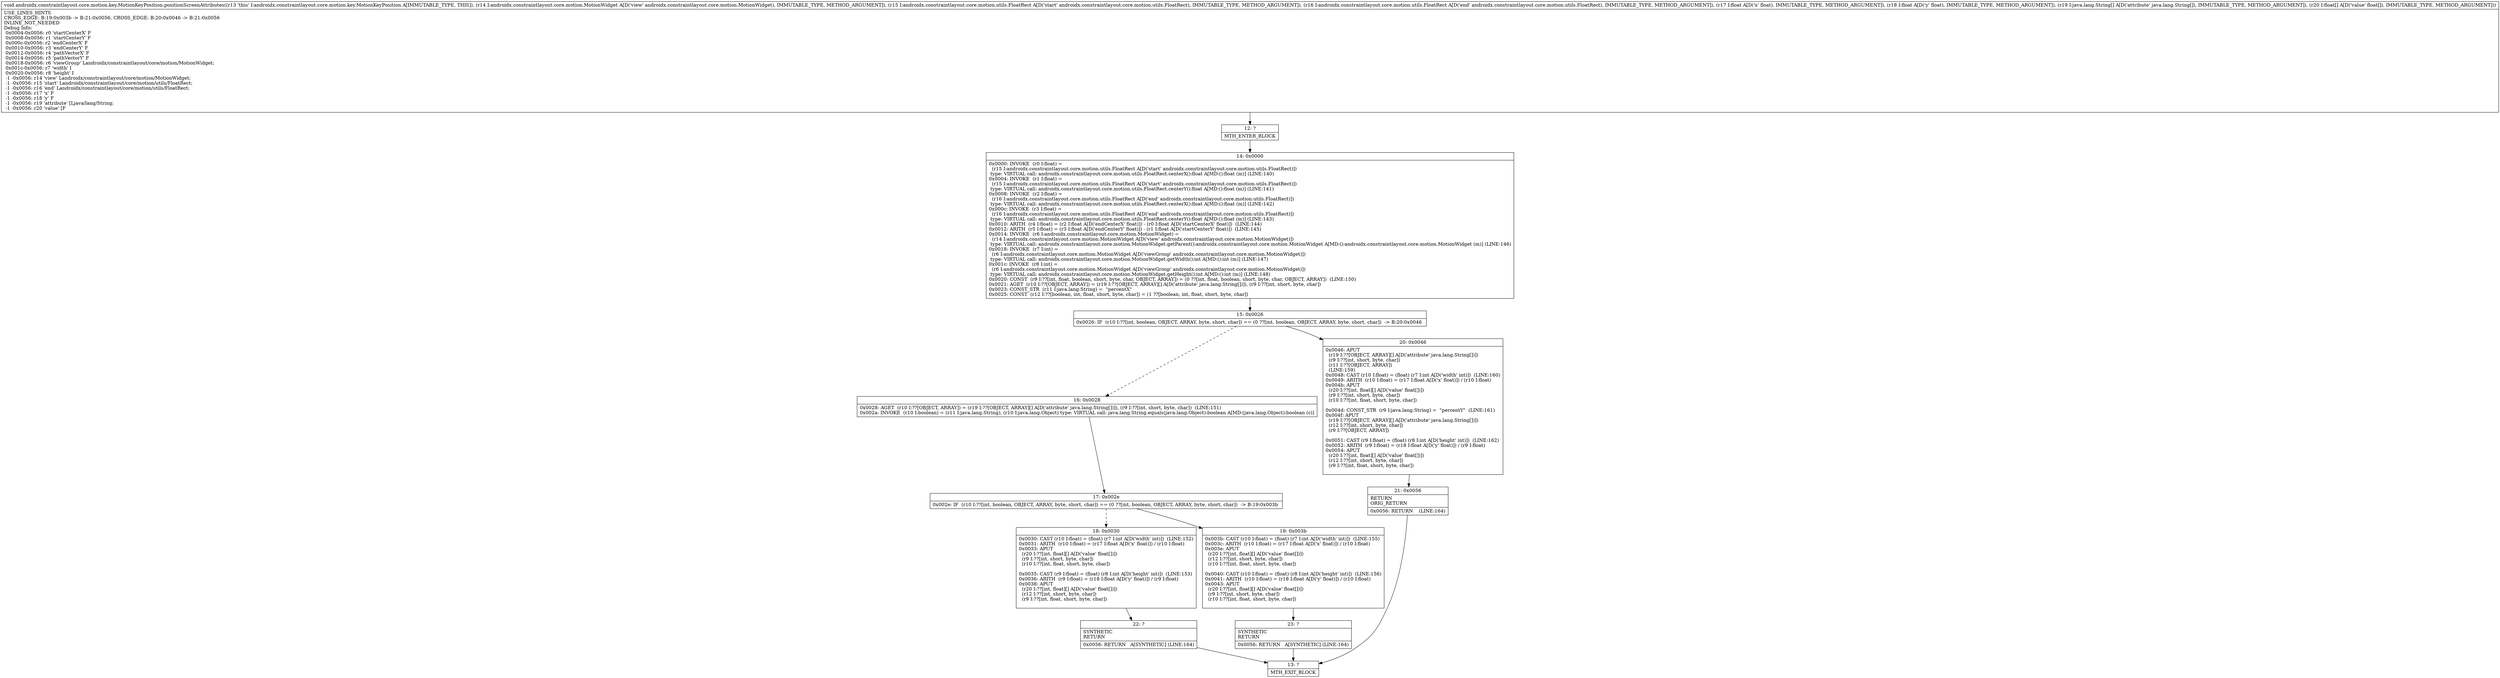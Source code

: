 digraph "CFG forandroidx.constraintlayout.core.motion.key.MotionKeyPosition.positionScreenAttributes(Landroidx\/constraintlayout\/core\/motion\/MotionWidget;Landroidx\/constraintlayout\/core\/motion\/utils\/FloatRect;Landroidx\/constraintlayout\/core\/motion\/utils\/FloatRect;FF[Ljava\/lang\/String;[F)V" {
Node_12 [shape=record,label="{12\:\ ?|MTH_ENTER_BLOCK\l}"];
Node_14 [shape=record,label="{14\:\ 0x0000|0x0000: INVOKE  (r0 I:float) = \l  (r15 I:androidx.constraintlayout.core.motion.utils.FloatRect A[D('start' androidx.constraintlayout.core.motion.utils.FloatRect)])\l type: VIRTUAL call: androidx.constraintlayout.core.motion.utils.FloatRect.centerX():float A[MD:():float (m)] (LINE:140)\l0x0004: INVOKE  (r1 I:float) = \l  (r15 I:androidx.constraintlayout.core.motion.utils.FloatRect A[D('start' androidx.constraintlayout.core.motion.utils.FloatRect)])\l type: VIRTUAL call: androidx.constraintlayout.core.motion.utils.FloatRect.centerY():float A[MD:():float (m)] (LINE:141)\l0x0008: INVOKE  (r2 I:float) = \l  (r16 I:androidx.constraintlayout.core.motion.utils.FloatRect A[D('end' androidx.constraintlayout.core.motion.utils.FloatRect)])\l type: VIRTUAL call: androidx.constraintlayout.core.motion.utils.FloatRect.centerX():float A[MD:():float (m)] (LINE:142)\l0x000c: INVOKE  (r3 I:float) = \l  (r16 I:androidx.constraintlayout.core.motion.utils.FloatRect A[D('end' androidx.constraintlayout.core.motion.utils.FloatRect)])\l type: VIRTUAL call: androidx.constraintlayout.core.motion.utils.FloatRect.centerY():float A[MD:():float (m)] (LINE:143)\l0x0010: ARITH  (r4 I:float) = (r2 I:float A[D('endCenterX' float)]) \- (r0 I:float A[D('startCenterX' float)])  (LINE:144)\l0x0012: ARITH  (r5 I:float) = (r3 I:float A[D('endCenterY' float)]) \- (r1 I:float A[D('startCenterY' float)])  (LINE:145)\l0x0014: INVOKE  (r6 I:androidx.constraintlayout.core.motion.MotionWidget) = \l  (r14 I:androidx.constraintlayout.core.motion.MotionWidget A[D('view' androidx.constraintlayout.core.motion.MotionWidget)])\l type: VIRTUAL call: androidx.constraintlayout.core.motion.MotionWidget.getParent():androidx.constraintlayout.core.motion.MotionWidget A[MD:():androidx.constraintlayout.core.motion.MotionWidget (m)] (LINE:146)\l0x0018: INVOKE  (r7 I:int) = \l  (r6 I:androidx.constraintlayout.core.motion.MotionWidget A[D('viewGroup' androidx.constraintlayout.core.motion.MotionWidget)])\l type: VIRTUAL call: androidx.constraintlayout.core.motion.MotionWidget.getWidth():int A[MD:():int (m)] (LINE:147)\l0x001c: INVOKE  (r8 I:int) = \l  (r6 I:androidx.constraintlayout.core.motion.MotionWidget A[D('viewGroup' androidx.constraintlayout.core.motion.MotionWidget)])\l type: VIRTUAL call: androidx.constraintlayout.core.motion.MotionWidget.getHeight():int A[MD:():int (m)] (LINE:148)\l0x0020: CONST  (r9 I:??[int, float, boolean, short, byte, char, OBJECT, ARRAY]) = (0 ??[int, float, boolean, short, byte, char, OBJECT, ARRAY])  (LINE:150)\l0x0021: AGET  (r10 I:??[OBJECT, ARRAY]) = (r19 I:??[OBJECT, ARRAY][] A[D('attribute' java.lang.String[])]), (r9 I:??[int, short, byte, char]) \l0x0023: CONST_STR  (r11 I:java.lang.String) =  \"percentX\" \l0x0025: CONST  (r12 I:??[boolean, int, float, short, byte, char]) = (1 ??[boolean, int, float, short, byte, char]) \l}"];
Node_15 [shape=record,label="{15\:\ 0x0026|0x0026: IF  (r10 I:??[int, boolean, OBJECT, ARRAY, byte, short, char]) == (0 ??[int, boolean, OBJECT, ARRAY, byte, short, char])  \-\> B:20:0x0046 \l}"];
Node_16 [shape=record,label="{16\:\ 0x0028|0x0028: AGET  (r10 I:??[OBJECT, ARRAY]) = (r19 I:??[OBJECT, ARRAY][] A[D('attribute' java.lang.String[])]), (r9 I:??[int, short, byte, char])  (LINE:151)\l0x002a: INVOKE  (r10 I:boolean) = (r11 I:java.lang.String), (r10 I:java.lang.Object) type: VIRTUAL call: java.lang.String.equals(java.lang.Object):boolean A[MD:(java.lang.Object):boolean (c)]\l}"];
Node_17 [shape=record,label="{17\:\ 0x002e|0x002e: IF  (r10 I:??[int, boolean, OBJECT, ARRAY, byte, short, char]) == (0 ??[int, boolean, OBJECT, ARRAY, byte, short, char])  \-\> B:19:0x003b \l}"];
Node_18 [shape=record,label="{18\:\ 0x0030|0x0030: CAST (r10 I:float) = (float) (r7 I:int A[D('width' int)])  (LINE:152)\l0x0031: ARITH  (r10 I:float) = (r17 I:float A[D('x' float)]) \/ (r10 I:float) \l0x0033: APUT  \l  (r20 I:??[int, float][] A[D('value' float[])])\l  (r9 I:??[int, short, byte, char])\l  (r10 I:??[int, float, short, byte, char])\l \l0x0035: CAST (r9 I:float) = (float) (r8 I:int A[D('height' int)])  (LINE:153)\l0x0036: ARITH  (r9 I:float) = (r18 I:float A[D('y' float)]) \/ (r9 I:float) \l0x0038: APUT  \l  (r20 I:??[int, float][] A[D('value' float[])])\l  (r12 I:??[int, short, byte, char])\l  (r9 I:??[int, float, short, byte, char])\l \l}"];
Node_22 [shape=record,label="{22\:\ ?|SYNTHETIC\lRETURN\l|0x0056: RETURN   A[SYNTHETIC] (LINE:164)\l}"];
Node_13 [shape=record,label="{13\:\ ?|MTH_EXIT_BLOCK\l}"];
Node_19 [shape=record,label="{19\:\ 0x003b|0x003b: CAST (r10 I:float) = (float) (r7 I:int A[D('width' int)])  (LINE:155)\l0x003c: ARITH  (r10 I:float) = (r17 I:float A[D('x' float)]) \/ (r10 I:float) \l0x003e: APUT  \l  (r20 I:??[int, float][] A[D('value' float[])])\l  (r12 I:??[int, short, byte, char])\l  (r10 I:??[int, float, short, byte, char])\l \l0x0040: CAST (r10 I:float) = (float) (r8 I:int A[D('height' int)])  (LINE:156)\l0x0041: ARITH  (r10 I:float) = (r18 I:float A[D('y' float)]) \/ (r10 I:float) \l0x0043: APUT  \l  (r20 I:??[int, float][] A[D('value' float[])])\l  (r9 I:??[int, short, byte, char])\l  (r10 I:??[int, float, short, byte, char])\l \l}"];
Node_23 [shape=record,label="{23\:\ ?|SYNTHETIC\lRETURN\l|0x0056: RETURN   A[SYNTHETIC] (LINE:164)\l}"];
Node_20 [shape=record,label="{20\:\ 0x0046|0x0046: APUT  \l  (r19 I:??[OBJECT, ARRAY][] A[D('attribute' java.lang.String[])])\l  (r9 I:??[int, short, byte, char])\l  (r11 I:??[OBJECT, ARRAY])\l  (LINE:159)\l0x0048: CAST (r10 I:float) = (float) (r7 I:int A[D('width' int)])  (LINE:160)\l0x0049: ARITH  (r10 I:float) = (r17 I:float A[D('x' float)]) \/ (r10 I:float) \l0x004b: APUT  \l  (r20 I:??[int, float][] A[D('value' float[])])\l  (r9 I:??[int, short, byte, char])\l  (r10 I:??[int, float, short, byte, char])\l \l0x004d: CONST_STR  (r9 I:java.lang.String) =  \"percentY\"  (LINE:161)\l0x004f: APUT  \l  (r19 I:??[OBJECT, ARRAY][] A[D('attribute' java.lang.String[])])\l  (r12 I:??[int, short, byte, char])\l  (r9 I:??[OBJECT, ARRAY])\l \l0x0051: CAST (r9 I:float) = (float) (r8 I:int A[D('height' int)])  (LINE:162)\l0x0052: ARITH  (r9 I:float) = (r18 I:float A[D('y' float)]) \/ (r9 I:float) \l0x0054: APUT  \l  (r20 I:??[int, float][] A[D('value' float[])])\l  (r12 I:??[int, short, byte, char])\l  (r9 I:??[int, float, short, byte, char])\l \l}"];
Node_21 [shape=record,label="{21\:\ 0x0056|RETURN\lORIG_RETURN\l|0x0056: RETURN    (LINE:164)\l}"];
MethodNode[shape=record,label="{void androidx.constraintlayout.core.motion.key.MotionKeyPosition.positionScreenAttributes((r13 'this' I:androidx.constraintlayout.core.motion.key.MotionKeyPosition A[IMMUTABLE_TYPE, THIS]), (r14 I:androidx.constraintlayout.core.motion.MotionWidget A[D('view' androidx.constraintlayout.core.motion.MotionWidget), IMMUTABLE_TYPE, METHOD_ARGUMENT]), (r15 I:androidx.constraintlayout.core.motion.utils.FloatRect A[D('start' androidx.constraintlayout.core.motion.utils.FloatRect), IMMUTABLE_TYPE, METHOD_ARGUMENT]), (r16 I:androidx.constraintlayout.core.motion.utils.FloatRect A[D('end' androidx.constraintlayout.core.motion.utils.FloatRect), IMMUTABLE_TYPE, METHOD_ARGUMENT]), (r17 I:float A[D('x' float), IMMUTABLE_TYPE, METHOD_ARGUMENT]), (r18 I:float A[D('y' float), IMMUTABLE_TYPE, METHOD_ARGUMENT]), (r19 I:java.lang.String[] A[D('attribute' java.lang.String[]), IMMUTABLE_TYPE, METHOD_ARGUMENT]), (r20 I:float[] A[D('value' float[]), IMMUTABLE_TYPE, METHOD_ARGUMENT]))  | USE_LINES_HINTS\lCROSS_EDGE: B:19:0x003b \-\> B:21:0x0056, CROSS_EDGE: B:20:0x0046 \-\> B:21:0x0056\lINLINE_NOT_NEEDED\lDebug Info:\l  0x0004\-0x0056: r0 'startCenterX' F\l  0x0008\-0x0056: r1 'startCenterY' F\l  0x000c\-0x0056: r2 'endCenterX' F\l  0x0010\-0x0056: r3 'endCenterY' F\l  0x0012\-0x0056: r4 'pathVectorX' F\l  0x0014\-0x0056: r5 'pathVectorY' F\l  0x0018\-0x0056: r6 'viewGroup' Landroidx\/constraintlayout\/core\/motion\/MotionWidget;\l  0x001c\-0x0056: r7 'width' I\l  0x0020\-0x0056: r8 'height' I\l  \-1 \-0x0056: r14 'view' Landroidx\/constraintlayout\/core\/motion\/MotionWidget;\l  \-1 \-0x0056: r15 'start' Landroidx\/constraintlayout\/core\/motion\/utils\/FloatRect;\l  \-1 \-0x0056: r16 'end' Landroidx\/constraintlayout\/core\/motion\/utils\/FloatRect;\l  \-1 \-0x0056: r17 'x' F\l  \-1 \-0x0056: r18 'y' F\l  \-1 \-0x0056: r19 'attribute' [Ljava\/lang\/String;\l  \-1 \-0x0056: r20 'value' [F\l}"];
MethodNode -> Node_12;Node_12 -> Node_14;
Node_14 -> Node_15;
Node_15 -> Node_16[style=dashed];
Node_15 -> Node_20;
Node_16 -> Node_17;
Node_17 -> Node_18[style=dashed];
Node_17 -> Node_19;
Node_18 -> Node_22;
Node_22 -> Node_13;
Node_19 -> Node_23;
Node_23 -> Node_13;
Node_20 -> Node_21;
Node_21 -> Node_13;
}


